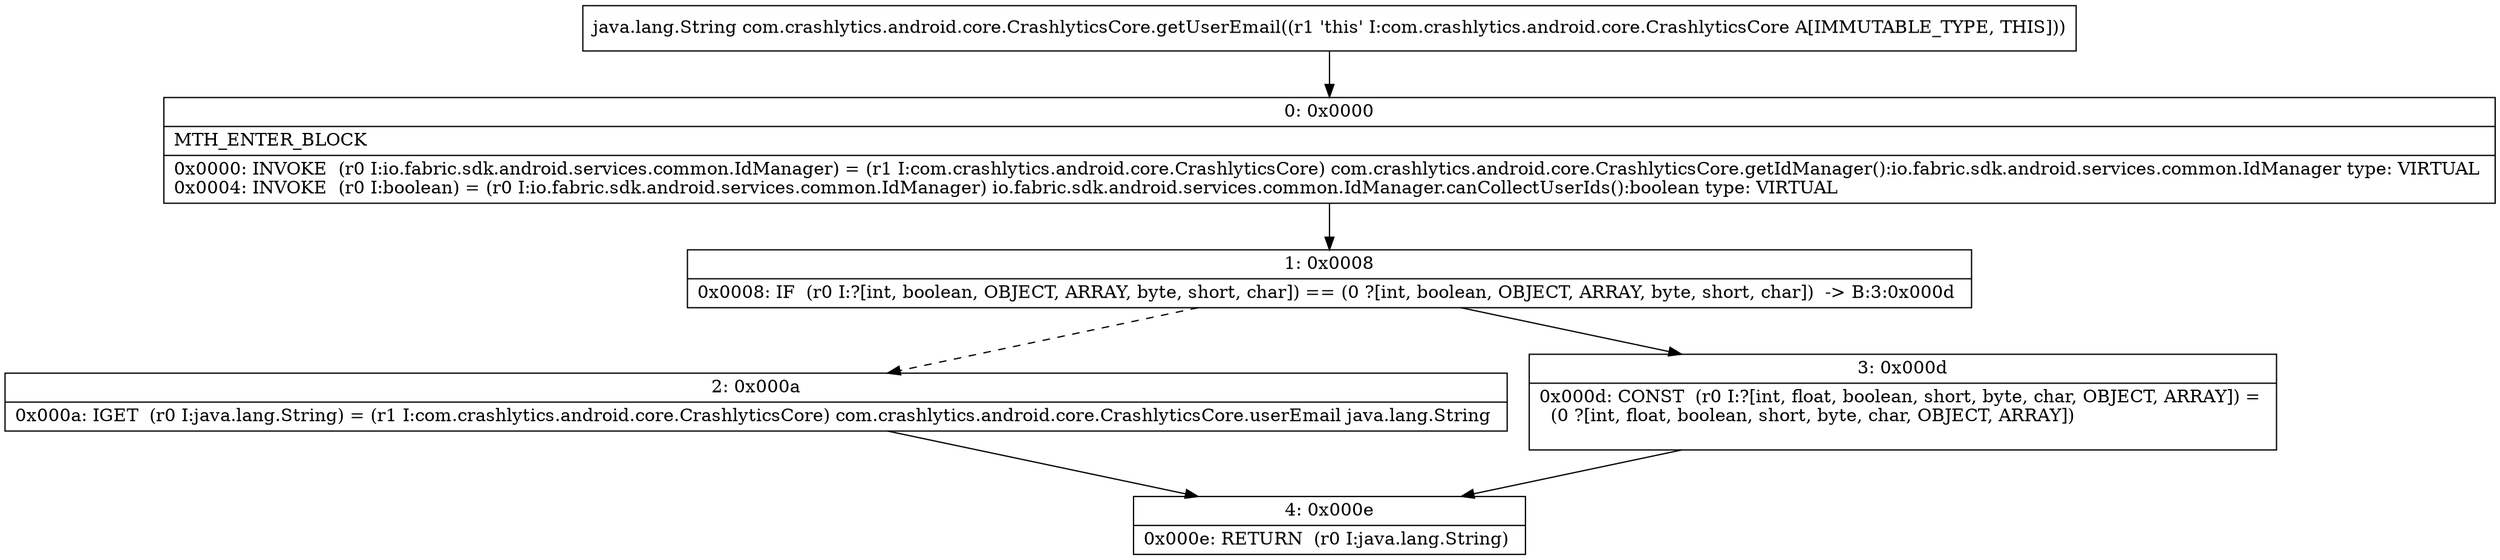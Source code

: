 digraph "CFG forcom.crashlytics.android.core.CrashlyticsCore.getUserEmail()Ljava\/lang\/String;" {
Node_0 [shape=record,label="{0\:\ 0x0000|MTH_ENTER_BLOCK\l|0x0000: INVOKE  (r0 I:io.fabric.sdk.android.services.common.IdManager) = (r1 I:com.crashlytics.android.core.CrashlyticsCore) com.crashlytics.android.core.CrashlyticsCore.getIdManager():io.fabric.sdk.android.services.common.IdManager type: VIRTUAL \l0x0004: INVOKE  (r0 I:boolean) = (r0 I:io.fabric.sdk.android.services.common.IdManager) io.fabric.sdk.android.services.common.IdManager.canCollectUserIds():boolean type: VIRTUAL \l}"];
Node_1 [shape=record,label="{1\:\ 0x0008|0x0008: IF  (r0 I:?[int, boolean, OBJECT, ARRAY, byte, short, char]) == (0 ?[int, boolean, OBJECT, ARRAY, byte, short, char])  \-\> B:3:0x000d \l}"];
Node_2 [shape=record,label="{2\:\ 0x000a|0x000a: IGET  (r0 I:java.lang.String) = (r1 I:com.crashlytics.android.core.CrashlyticsCore) com.crashlytics.android.core.CrashlyticsCore.userEmail java.lang.String \l}"];
Node_3 [shape=record,label="{3\:\ 0x000d|0x000d: CONST  (r0 I:?[int, float, boolean, short, byte, char, OBJECT, ARRAY]) = \l  (0 ?[int, float, boolean, short, byte, char, OBJECT, ARRAY])\l \l}"];
Node_4 [shape=record,label="{4\:\ 0x000e|0x000e: RETURN  (r0 I:java.lang.String) \l}"];
MethodNode[shape=record,label="{java.lang.String com.crashlytics.android.core.CrashlyticsCore.getUserEmail((r1 'this' I:com.crashlytics.android.core.CrashlyticsCore A[IMMUTABLE_TYPE, THIS])) }"];
MethodNode -> Node_0;
Node_0 -> Node_1;
Node_1 -> Node_2[style=dashed];
Node_1 -> Node_3;
Node_2 -> Node_4;
Node_3 -> Node_4;
}

